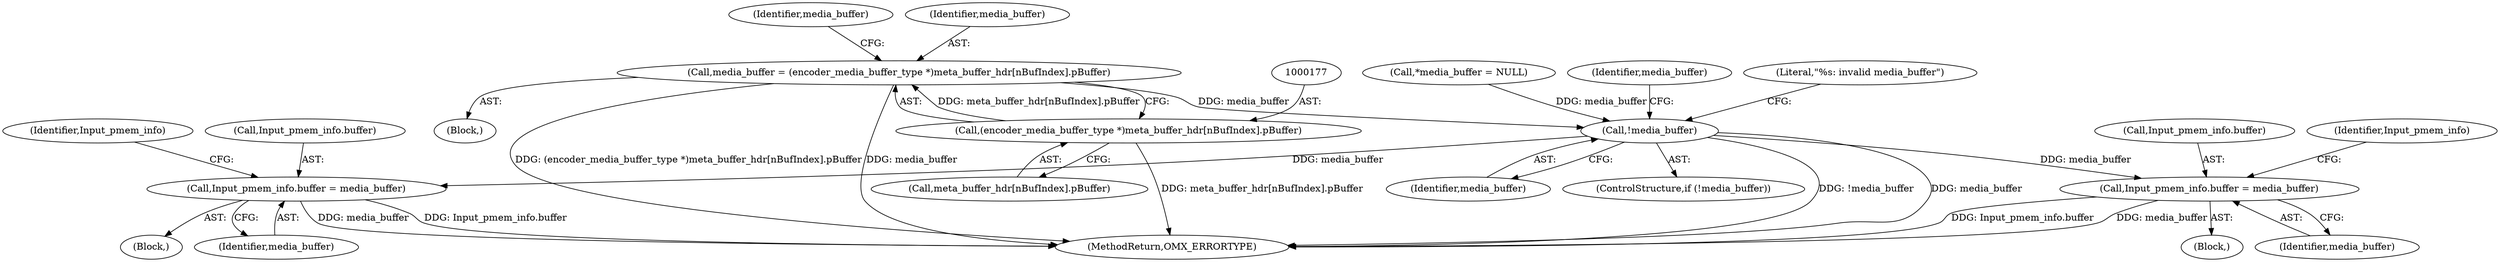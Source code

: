 digraph "0_Android_4ed06d14080d8667d5be14eed200e378cba78345_0@pointer" {
"1000174" [label="(Call,media_buffer = (encoder_media_buffer_type *)meta_buffer_hdr[nBufIndex].pBuffer)"];
"1000176" [label="(Call,(encoder_media_buffer_type *)meta_buffer_hdr[nBufIndex].pBuffer)"];
"1000314" [label="(Call,!media_buffer)"];
"1000329" [label="(Call,Input_pmem_info.buffer = media_buffer)"];
"1000393" [label="(Call,Input_pmem_info.buffer = media_buffer)"];
"1000393" [label="(Call,Input_pmem_info.buffer = media_buffer)"];
"1000125" [label="(Call,*media_buffer = NULL)"];
"1000397" [label="(Identifier,media_buffer)"];
"1000400" [label="(Identifier,Input_pmem_info)"];
"1000328" [label="(Block,)"];
"1000315" [label="(Identifier,media_buffer)"];
"1000394" [label="(Call,Input_pmem_info.buffer)"];
"1000336" [label="(Identifier,Input_pmem_info)"];
"1000314" [label="(Call,!media_buffer)"];
"1000176" [label="(Call,(encoder_media_buffer_type *)meta_buffer_hdr[nBufIndex].pBuffer)"];
"1000384" [label="(Block,)"];
"1000152" [label="(Block,)"];
"1000330" [label="(Call,Input_pmem_info.buffer)"];
"1000333" [label="(Identifier,media_buffer)"];
"1000184" [label="(Identifier,media_buffer)"];
"1000178" [label="(Call,meta_buffer_hdr[nBufIndex].pBuffer)"];
"1000325" [label="(Identifier,media_buffer)"];
"1000318" [label="(Literal,\"%s: invalid media_buffer\")"];
"1000619" [label="(MethodReturn,OMX_ERRORTYPE)"];
"1000313" [label="(ControlStructure,if (!media_buffer))"];
"1000329" [label="(Call,Input_pmem_info.buffer = media_buffer)"];
"1000175" [label="(Identifier,media_buffer)"];
"1000174" [label="(Call,media_buffer = (encoder_media_buffer_type *)meta_buffer_hdr[nBufIndex].pBuffer)"];
"1000174" -> "1000152"  [label="AST: "];
"1000174" -> "1000176"  [label="CFG: "];
"1000175" -> "1000174"  [label="AST: "];
"1000176" -> "1000174"  [label="AST: "];
"1000184" -> "1000174"  [label="CFG: "];
"1000174" -> "1000619"  [label="DDG: (encoder_media_buffer_type *)meta_buffer_hdr[nBufIndex].pBuffer"];
"1000174" -> "1000619"  [label="DDG: media_buffer"];
"1000176" -> "1000174"  [label="DDG: meta_buffer_hdr[nBufIndex].pBuffer"];
"1000174" -> "1000314"  [label="DDG: media_buffer"];
"1000176" -> "1000178"  [label="CFG: "];
"1000177" -> "1000176"  [label="AST: "];
"1000178" -> "1000176"  [label="AST: "];
"1000176" -> "1000619"  [label="DDG: meta_buffer_hdr[nBufIndex].pBuffer"];
"1000314" -> "1000313"  [label="AST: "];
"1000314" -> "1000315"  [label="CFG: "];
"1000315" -> "1000314"  [label="AST: "];
"1000318" -> "1000314"  [label="CFG: "];
"1000325" -> "1000314"  [label="CFG: "];
"1000314" -> "1000619"  [label="DDG: media_buffer"];
"1000314" -> "1000619"  [label="DDG: !media_buffer"];
"1000125" -> "1000314"  [label="DDG: media_buffer"];
"1000314" -> "1000329"  [label="DDG: media_buffer"];
"1000314" -> "1000393"  [label="DDG: media_buffer"];
"1000329" -> "1000328"  [label="AST: "];
"1000329" -> "1000333"  [label="CFG: "];
"1000330" -> "1000329"  [label="AST: "];
"1000333" -> "1000329"  [label="AST: "];
"1000336" -> "1000329"  [label="CFG: "];
"1000329" -> "1000619"  [label="DDG: media_buffer"];
"1000329" -> "1000619"  [label="DDG: Input_pmem_info.buffer"];
"1000393" -> "1000384"  [label="AST: "];
"1000393" -> "1000397"  [label="CFG: "];
"1000394" -> "1000393"  [label="AST: "];
"1000397" -> "1000393"  [label="AST: "];
"1000400" -> "1000393"  [label="CFG: "];
"1000393" -> "1000619"  [label="DDG: media_buffer"];
"1000393" -> "1000619"  [label="DDG: Input_pmem_info.buffer"];
}
